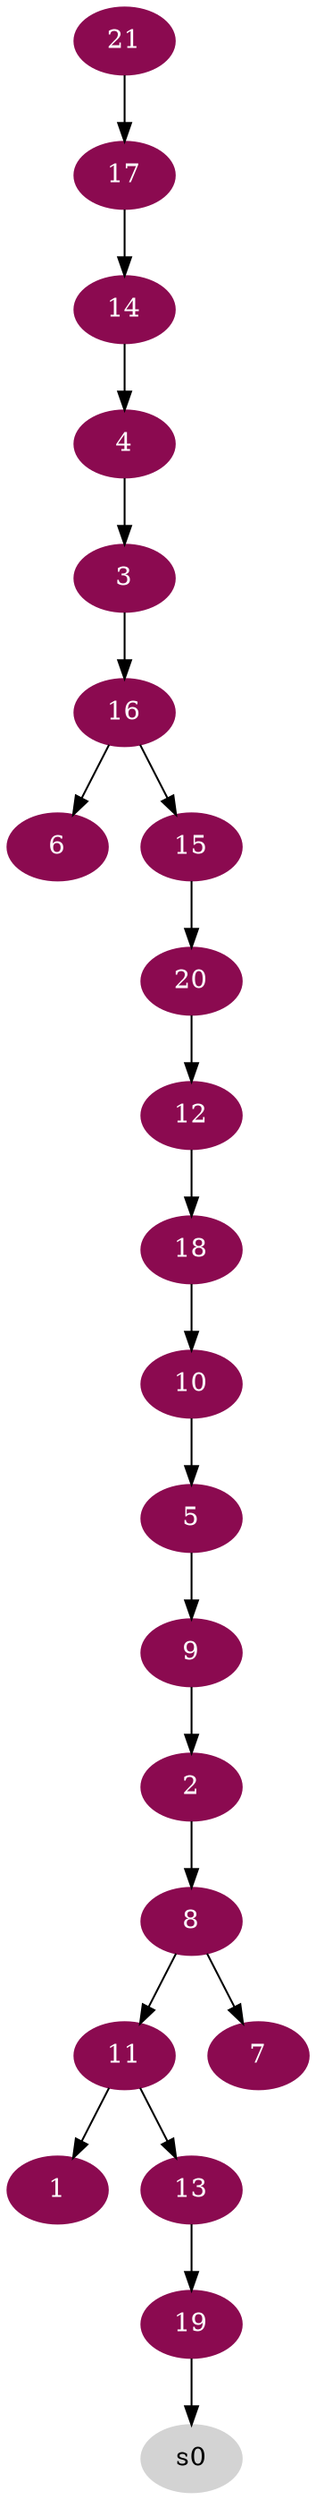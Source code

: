 digraph G {
node [color=deeppink4, style=filled, fontcolor=white];
11 -> 1;
9 -> 2;
4 -> 3;
14 -> 4;
10 -> 5;
16 -> 6;
8 -> 7;
2 -> 8;
5 -> 9;
18 -> 10;
8 -> 11;
20 -> 12;
11 -> 13;
17 -> 14;
16 -> 15;
3 -> 16;
21 -> 17;
12 -> 18;
13 -> 19;
15 -> 20;
node [color=lightgrey, style=filled, fontcolor=black];
19 -> s0;
}
